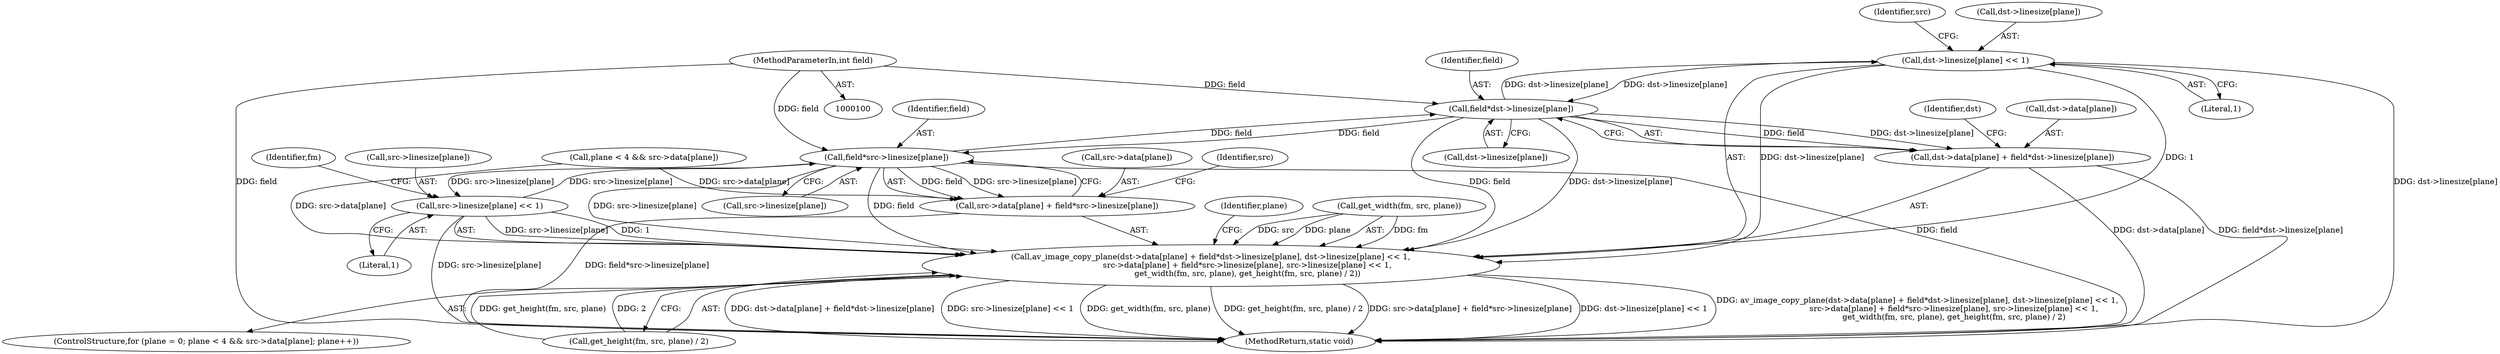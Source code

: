 digraph "0_FFmpeg_e43a0a232dbf6d3c161823c2e07c52e76227a1bc_1@array" {
"1000136" [label="(Call,dst->linesize[plane] << 1)"];
"1000129" [label="(Call,field*dst->linesize[plane])"];
"1000149" [label="(Call,field*src->linesize[plane])"];
"1000104" [label="(MethodParameterIn,int field)"];
"1000156" [label="(Call,src->linesize[plane] << 1)"];
"1000136" [label="(Call,dst->linesize[plane] << 1)"];
"1000122" [label="(Call,av_image_copy_plane(dst->data[plane] + field*dst->linesize[plane], dst->linesize[plane] << 1,\n                             src->data[plane] + field*src->linesize[plane], src->linesize[plane] << 1,\n                             get_width(fm, src, plane), get_height(fm, src, plane) / 2))"];
"1000123" [label="(Call,dst->data[plane] + field*dst->linesize[plane])"];
"1000143" [label="(Call,src->data[plane] + field*src->linesize[plane])"];
"1000146" [label="(Identifier,src)"];
"1000164" [label="(Identifier,fm)"];
"1000122" [label="(Call,av_image_copy_plane(dst->data[plane] + field*dst->linesize[plane], dst->linesize[plane] << 1,\n                             src->data[plane] + field*src->linesize[plane], src->linesize[plane] << 1,\n                             get_width(fm, src, plane), get_height(fm, src, plane) / 2))"];
"1000139" [label="(Identifier,dst)"];
"1000144" [label="(Call,src->data[plane])"];
"1000111" [label="(Call,plane < 4 && src->data[plane])"];
"1000173" [label="(MethodReturn,static void)"];
"1000107" [label="(ControlStructure,for (plane = 0; plane < 4 && src->data[plane]; plane++))"];
"1000151" [label="(Call,src->linesize[plane])"];
"1000131" [label="(Call,dst->linesize[plane])"];
"1000136" [label="(Call,dst->linesize[plane] << 1)"];
"1000150" [label="(Identifier,field)"];
"1000137" [label="(Call,dst->linesize[plane])"];
"1000129" [label="(Call,field*dst->linesize[plane])"];
"1000162" [label="(Literal,1)"];
"1000149" [label="(Call,field*src->linesize[plane])"];
"1000167" [label="(Call,get_height(fm, src, plane) / 2)"];
"1000143" [label="(Call,src->data[plane] + field*src->linesize[plane])"];
"1000121" [label="(Identifier,plane)"];
"1000142" [label="(Literal,1)"];
"1000123" [label="(Call,dst->data[plane] + field*dst->linesize[plane])"];
"1000130" [label="(Identifier,field)"];
"1000104" [label="(MethodParameterIn,int field)"];
"1000157" [label="(Call,src->linesize[plane])"];
"1000156" [label="(Call,src->linesize[plane] << 1)"];
"1000159" [label="(Identifier,src)"];
"1000124" [label="(Call,dst->data[plane])"];
"1000163" [label="(Call,get_width(fm, src, plane))"];
"1000136" -> "1000122"  [label="AST: "];
"1000136" -> "1000142"  [label="CFG: "];
"1000137" -> "1000136"  [label="AST: "];
"1000142" -> "1000136"  [label="AST: "];
"1000146" -> "1000136"  [label="CFG: "];
"1000136" -> "1000173"  [label="DDG: dst->linesize[plane]"];
"1000136" -> "1000129"  [label="DDG: dst->linesize[plane]"];
"1000136" -> "1000122"  [label="DDG: dst->linesize[plane]"];
"1000136" -> "1000122"  [label="DDG: 1"];
"1000129" -> "1000136"  [label="DDG: dst->linesize[plane]"];
"1000129" -> "1000123"  [label="AST: "];
"1000129" -> "1000131"  [label="CFG: "];
"1000130" -> "1000129"  [label="AST: "];
"1000131" -> "1000129"  [label="AST: "];
"1000123" -> "1000129"  [label="CFG: "];
"1000129" -> "1000122"  [label="DDG: field"];
"1000129" -> "1000122"  [label="DDG: dst->linesize[plane]"];
"1000129" -> "1000123"  [label="DDG: field"];
"1000129" -> "1000123"  [label="DDG: dst->linesize[plane]"];
"1000149" -> "1000129"  [label="DDG: field"];
"1000104" -> "1000129"  [label="DDG: field"];
"1000129" -> "1000149"  [label="DDG: field"];
"1000149" -> "1000143"  [label="AST: "];
"1000149" -> "1000151"  [label="CFG: "];
"1000150" -> "1000149"  [label="AST: "];
"1000151" -> "1000149"  [label="AST: "];
"1000143" -> "1000149"  [label="CFG: "];
"1000149" -> "1000173"  [label="DDG: field"];
"1000149" -> "1000122"  [label="DDG: field"];
"1000149" -> "1000122"  [label="DDG: src->linesize[plane]"];
"1000149" -> "1000143"  [label="DDG: field"];
"1000149" -> "1000143"  [label="DDG: src->linesize[plane]"];
"1000104" -> "1000149"  [label="DDG: field"];
"1000156" -> "1000149"  [label="DDG: src->linesize[plane]"];
"1000149" -> "1000156"  [label="DDG: src->linesize[plane]"];
"1000104" -> "1000100"  [label="AST: "];
"1000104" -> "1000173"  [label="DDG: field"];
"1000156" -> "1000122"  [label="AST: "];
"1000156" -> "1000162"  [label="CFG: "];
"1000157" -> "1000156"  [label="AST: "];
"1000162" -> "1000156"  [label="AST: "];
"1000164" -> "1000156"  [label="CFG: "];
"1000156" -> "1000173"  [label="DDG: src->linesize[plane]"];
"1000156" -> "1000122"  [label="DDG: src->linesize[plane]"];
"1000156" -> "1000122"  [label="DDG: 1"];
"1000122" -> "1000107"  [label="AST: "];
"1000122" -> "1000167"  [label="CFG: "];
"1000123" -> "1000122"  [label="AST: "];
"1000143" -> "1000122"  [label="AST: "];
"1000163" -> "1000122"  [label="AST: "];
"1000167" -> "1000122"  [label="AST: "];
"1000121" -> "1000122"  [label="CFG: "];
"1000122" -> "1000173"  [label="DDG: dst->data[plane] + field*dst->linesize[plane]"];
"1000122" -> "1000173"  [label="DDG: src->linesize[plane] << 1"];
"1000122" -> "1000173"  [label="DDG: get_width(fm, src, plane)"];
"1000122" -> "1000173"  [label="DDG: get_height(fm, src, plane) / 2"];
"1000122" -> "1000173"  [label="DDG: src->data[plane] + field*src->linesize[plane]"];
"1000122" -> "1000173"  [label="DDG: dst->linesize[plane] << 1"];
"1000122" -> "1000173"  [label="DDG: av_image_copy_plane(dst->data[plane] + field*dst->linesize[plane], dst->linesize[plane] << 1,\n                             src->data[plane] + field*src->linesize[plane], src->linesize[plane] << 1,\n                             get_width(fm, src, plane), get_height(fm, src, plane) / 2)"];
"1000111" -> "1000122"  [label="DDG: src->data[plane]"];
"1000163" -> "1000122"  [label="DDG: fm"];
"1000163" -> "1000122"  [label="DDG: src"];
"1000163" -> "1000122"  [label="DDG: plane"];
"1000167" -> "1000122"  [label="DDG: get_height(fm, src, plane)"];
"1000167" -> "1000122"  [label="DDG: 2"];
"1000124" -> "1000123"  [label="AST: "];
"1000139" -> "1000123"  [label="CFG: "];
"1000123" -> "1000173"  [label="DDG: dst->data[plane]"];
"1000123" -> "1000173"  [label="DDG: field*dst->linesize[plane]"];
"1000144" -> "1000143"  [label="AST: "];
"1000159" -> "1000143"  [label="CFG: "];
"1000143" -> "1000173"  [label="DDG: field*src->linesize[plane]"];
"1000111" -> "1000143"  [label="DDG: src->data[plane]"];
}
